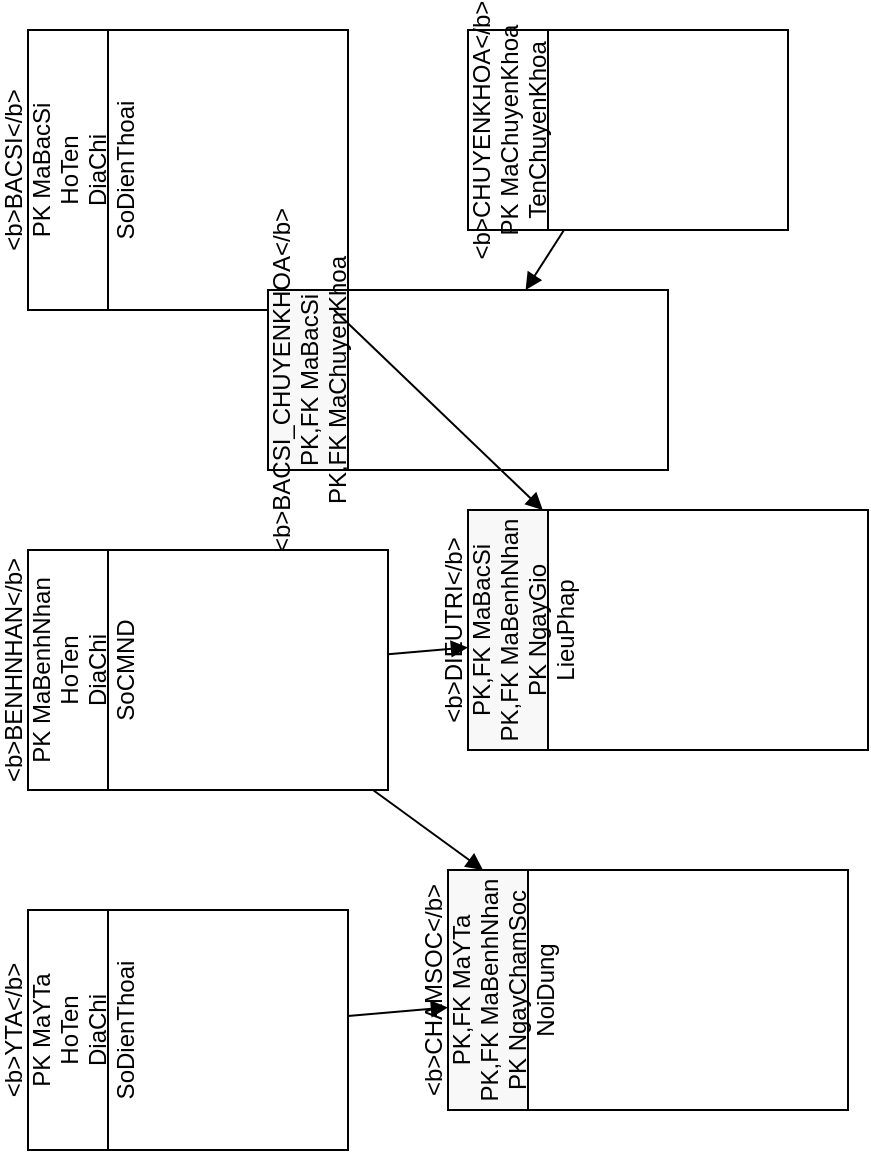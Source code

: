 <mxfile>
  <diagram name="ERD - Quan ly benh vien" id="bv-erd-001">
    <mxGraphModel dx="1500" dy="800" grid="1" gridSize="10" guides="1" tooltips="1" connect="1" arrows="1" fold="1" page="1" pageScale="1" pageWidth="1169" pageHeight="827">
      <root>
        <mxCell id="0" />
        <mxCell id="1" parent="0" />

        <!-- Table BACSI -->
        <mxCell id="BACSI" value="&lt;b&gt;BACSI&lt;/b&gt;&#xa;PK MaBacSi&#xa;HoTen&#xa;DiaChi&#xa;SoDienThoai" style="shape=swimlane;childLayout=stackLayout;horizontal=0;" vertex="1" parent="1">
          <mxGeometry x="40" y="40" width="160" height="140" as="geometry"/>
        </mxCell>

        <!-- Table CHUYENKHOA -->
        <mxCell id="CHUYENKHOA" value="&lt;b&gt;CHUYENKHOA&lt;/b&gt;&#xa;PK MaChuyenKhoa&#xa;TenChuyenKhoa" style="shape=swimlane;childLayout=stackLayout;horizontal=0;" vertex="1" parent="1">
          <mxGeometry x="260" y="40" width="160" height="100" as="geometry"/>
        </mxCell>

        <!-- Table BACSI_CHUYENKHOA -->
        <mxCell id="BCK" value="&lt;b&gt;BACSI_CHUYENKHOA&lt;/b&gt;&#xa;PK,FK MaBacSi&#xa;PK,FK MaChuyenKhoa" style="shape=swimlane;childLayout=stackLayout;horizontal=0;fillColor=#f8f8f8;" vertex="1" parent="1">
          <mxGeometry x="160" y="170" width="200" height="90" as="geometry"/>
        </mxCell>

        <!-- Table BENHNHAN -->
        <mxCell id="BENHNHAN" value="&lt;b&gt;BENHNHAN&lt;/b&gt;&#xa;PK MaBenhNhan&#xa;HoTen&#xa;DiaChi&#xa;SoCMND" style="shape=swimlane;childLayout=stackLayout;horizontal=0;" vertex="1" parent="1">
          <mxGeometry x="40" y="300" width="180" height="120" as="geometry"/>
        </mxCell>

        <!-- Table DIEUTRI -->
        <mxCell id="DIEUTRI" value="&lt;b&gt;DIEUTRI&lt;/b&gt;&#xa;PK,FK MaBacSi&#xa;PK,FK MaBenhNhan&#xa;PK NgayGio&#xa;LieuPhap" style="shape=swimlane;childLayout=stackLayout;horizontal=0;fillColor=#f8f8f8;" vertex="1" parent="1">
          <mxGeometry x="260" y="280" width="200" height="120" as="geometry"/>
        </mxCell>

        <!-- Table YTA -->
        <mxCell id="YTA" value="&lt;b&gt;YTA&lt;/b&gt;&#xa;PK MaYTa&#xa;HoTen&#xa;DiaChi&#xa;SoDienThoai" style="shape=swimlane;childLayout=stackLayout;horizontal=0;" vertex="1" parent="1">
          <mxGeometry x="40" y="480" width="160" height="120" as="geometry"/>
        </mxCell>

        <!-- Table CHAMSOC -->
        <mxCell id="CHAMSOC" value="&lt;b&gt;CHAMSOC&lt;/b&gt;&#xa;PK,FK MaYTa&#xa;PK,FK MaBenhNhan&#xa;PK NgayChamSoc&#xa;NoiDung" style="shape=swimlane;childLayout=stackLayout;horizontal=0;fillColor=#f8f8f8;" vertex="1" parent="1">
          <mxGeometry x="250" y="460" width="200" height="120" as="geometry"/>
        </mxCell>

        <!-- Relations -->
        <mxCell id="R1" style="endArrow=block;" edge="1" parent="1" source="BACSI" target="BCK">
          <mxGeometry relative="1" as="geometry" />
        </mxCell>
        <mxCell id="R2" style="endArrow=block;" edge="1" parent="1" source="CHUYENKHOA" target="BCK">
          <mxGeometry relative="1" as="geometry" />
        </mxCell>
        <mxCell id="R3" style="endArrow=block;" edge="1" parent="1" source="BACSI" target="DIEUTRI">
          <mxGeometry relative="1" as="geometry" />
        </mxCell>
        <mxCell id="R4" style="endArrow=block;" edge="1" parent="1" source="BENHNHAN" target="DIEUTRI">
          <mxGeometry relative="1" as="geometry" />
        </mxCell>
        <mxCell id="R5" style="endArrow=block;" edge="1" parent="1" source="YTA" target="CHAMSOC">
          <mxGeometry relative="1" as="geometry" />
        </mxCell>
        <mxCell id="R6" style="endArrow=block;" edge="1" parent="1" source="BENHNHAN" target="CHAMSOC">
          <mxGeometry relative="1" as="geometry" />
        </mxCell>
      </root>
    </mxGraphModel>
  </diagram>
</mxfile>
